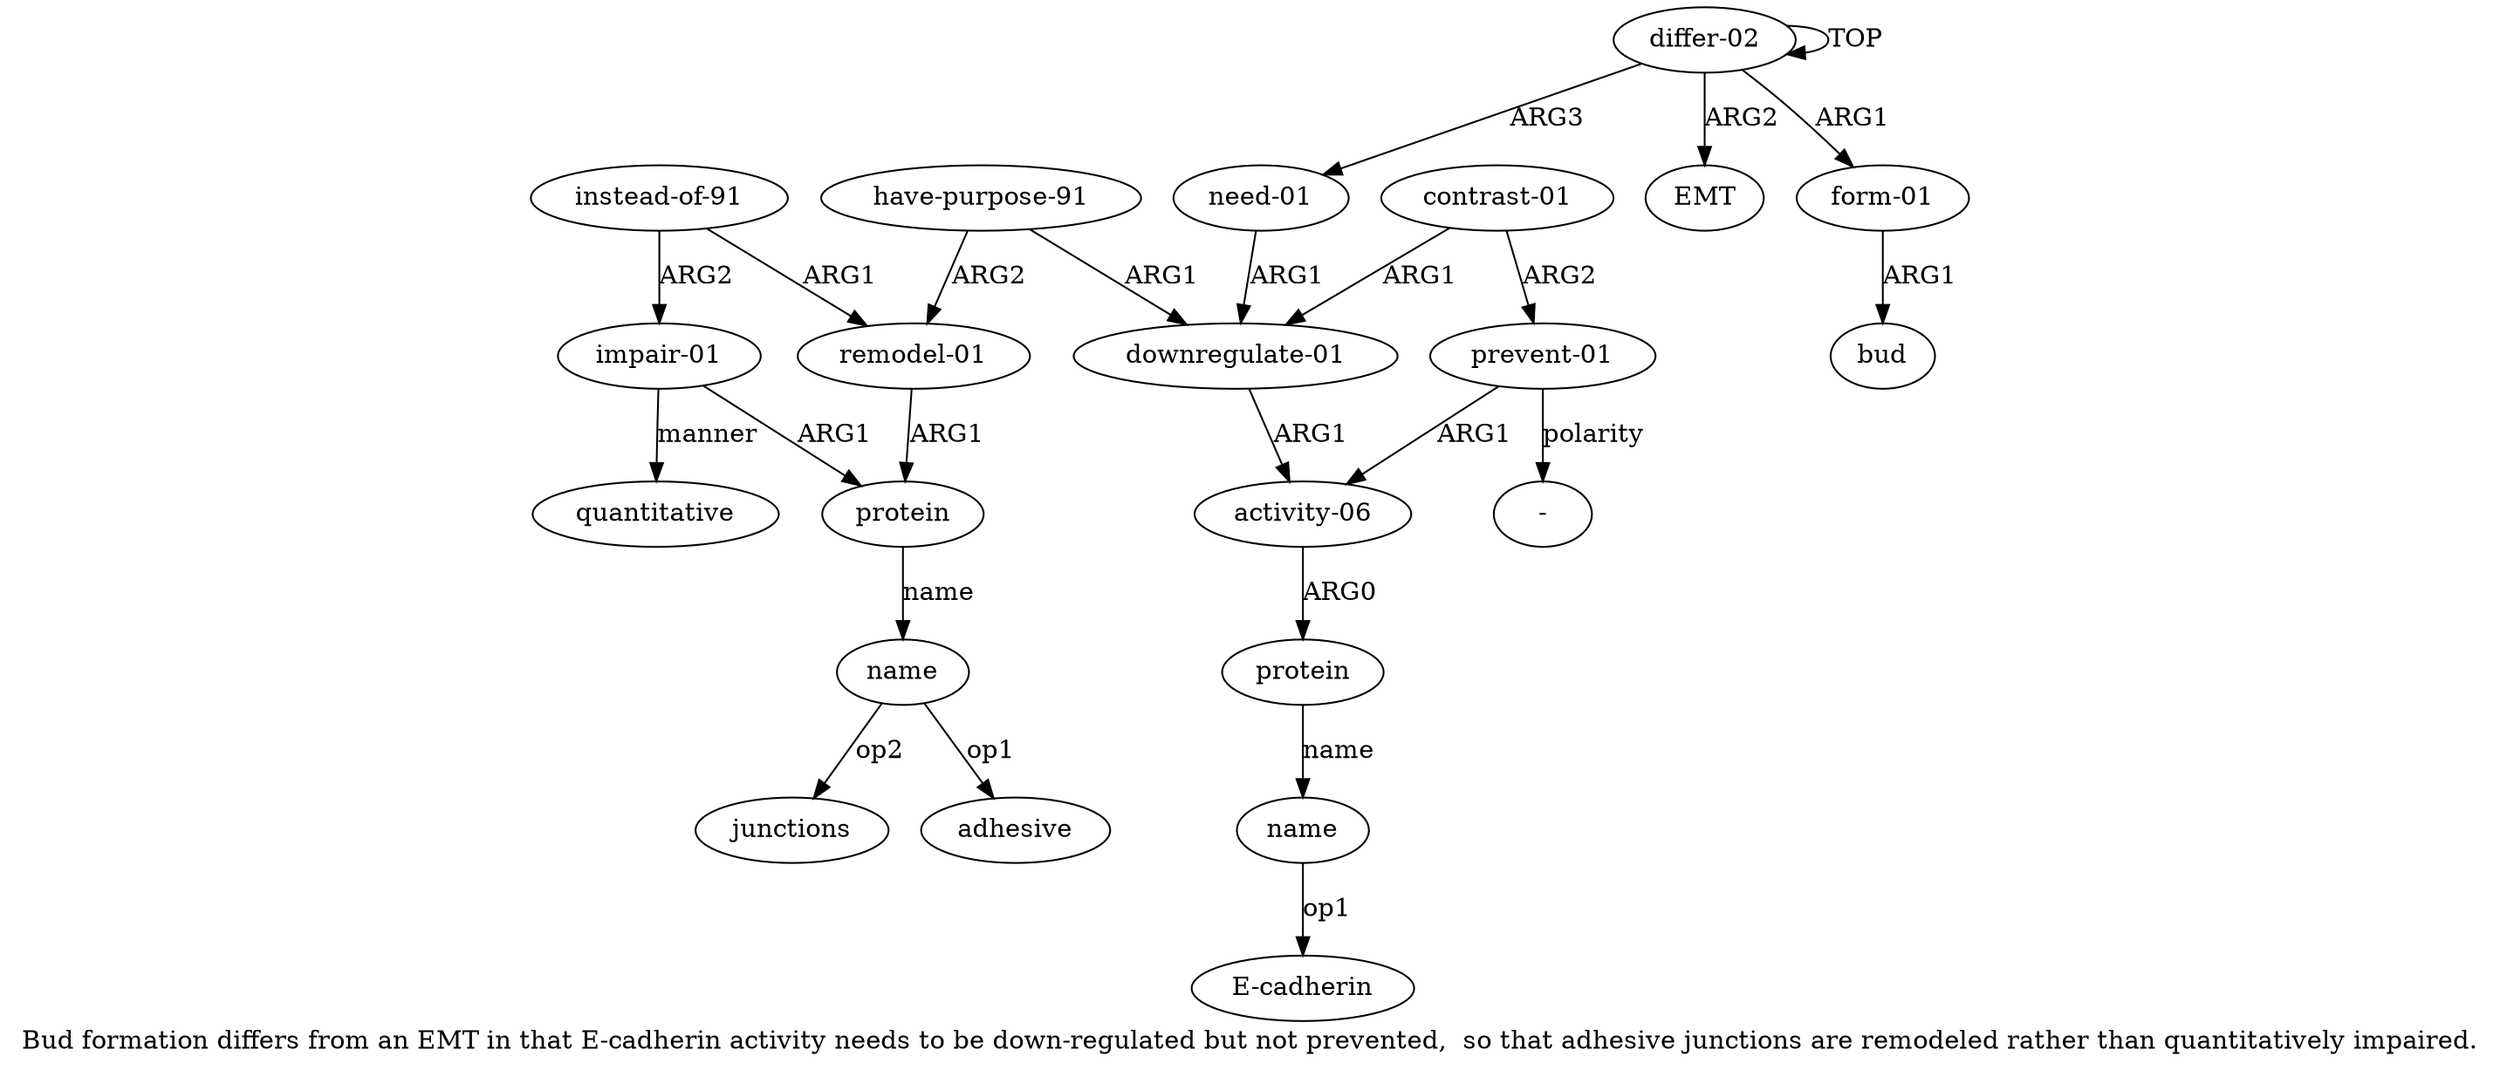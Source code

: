 digraph  {
	graph [label="Bud formation differs from an EMT in that E-cadherin activity needs to be down-regulated but not prevented,  so that adhesive junctions \
are remodeled rather than quantitatively impaired."];
	node [label="\N"];
	a15	 [color=black,
		gold_ind=15,
		gold_label="instead-of-91",
		label="instead-of-91",
		test_ind=15,
		test_label="instead-of-91"];
	a16	 [color=black,
		gold_ind=16,
		gold_label="impair-01",
		label="impair-01",
		test_ind=16,
		test_label="impair-01"];
	a15 -> a16 [key=0,
	color=black,
	gold_label=ARG2,
	label=ARG2,
	test_label=ARG2];
a12 [color=black,
	gold_ind=12,
	gold_label="remodel-01",
	label="remodel-01",
	test_ind=12,
	test_label="remodel-01"];
a15 -> a12 [key=0,
color=black,
gold_label=ARG1,
label=ARG1,
test_label=ARG1];
a14 [color=black,
gold_ind=14,
gold_label=name,
label=name,
test_ind=14,
test_label=name];
"a14 adhesive" [color=black,
gold_ind=-1,
gold_label=adhesive,
label=adhesive,
test_ind=-1,
test_label=adhesive];
a14 -> "a14 adhesive" [key=0,
color=black,
gold_label=op1,
label=op1,
test_label=op1];
"a14 junctions" [color=black,
gold_ind=-1,
gold_label=junctions,
label=junctions,
test_ind=-1,
test_label=junctions];
a14 -> "a14 junctions" [key=0,
color=black,
gold_label=op2,
label=op2,
test_label=op2];
a17 [color=black,
gold_ind=17,
gold_label=quantitative,
label=quantitative,
test_ind=17,
test_label=quantitative];
a16 -> a17 [key=0,
color=black,
gold_label=manner,
label=manner,
test_label=manner];
a13 [color=black,
gold_ind=13,
gold_label=protein,
label=protein,
test_ind=13,
test_label=protein];
a16 -> a13 [key=0,
color=black,
gold_label=ARG1,
label=ARG1,
test_label=ARG1];
a11 [color=black,
gold_ind=11,
gold_label="have-purpose-91",
label="have-purpose-91",
test_ind=11,
test_label="have-purpose-91"];
a11 -> a12 [key=0,
color=black,
gold_label=ARG2,
label=ARG2,
test_label=ARG2];
a5 [color=black,
gold_ind=5,
gold_label="downregulate-01",
label="downregulate-01",
test_ind=5,
test_label="downregulate-01"];
a11 -> a5 [key=0,
color=black,
gold_label=ARG1,
label=ARG1,
test_label=ARG1];
a10 [color=black,
gold_ind=10,
gold_label="prevent-01",
label="prevent-01",
test_ind=10,
test_label="prevent-01"];
a6 [color=black,
gold_ind=6,
gold_label="activity-06",
label="activity-06",
test_ind=6,
test_label="activity-06"];
a10 -> a6 [key=0,
color=black,
gold_label=ARG1,
label=ARG1,
test_label=ARG1];
"a10 -" [color=black,
gold_ind=-1,
gold_label="-",
label="-",
test_ind=-1,
test_label="-"];
a10 -> "a10 -" [key=0,
color=black,
gold_label=polarity,
label=polarity,
test_label=polarity];
a13 -> a14 [key=0,
color=black,
gold_label=name,
label=name,
test_label=name];
a12 -> a13 [key=0,
color=black,
gold_label=ARG1,
label=ARG1,
test_label=ARG1];
"a8 E-cadherin" [color=black,
gold_ind=-1,
gold_label="E-cadherin",
label="E-cadherin",
test_ind=-1,
test_label="E-cadherin"];
a1 [color=black,
gold_ind=1,
gold_label="form-01",
label="form-01",
test_ind=1,
test_label="form-01"];
a2 [color=black,
gold_ind=2,
gold_label=bud,
label=bud,
test_ind=2,
test_label=bud];
a1 -> a2 [key=0,
color=black,
gold_label=ARG1,
label=ARG1,
test_label=ARG1];
a0 [color=black,
gold_ind=0,
gold_label="differ-02",
label="differ-02",
test_ind=0,
test_label="differ-02"];
a0 -> a1 [key=0,
color=black,
gold_label=ARG1,
label=ARG1,
test_label=ARG1];
a0 -> a0 [key=0,
color=black,
gold_label=TOP,
label=TOP,
test_label=TOP];
a3 [color=black,
gold_ind=3,
gold_label=EMT,
label=EMT,
test_ind=3,
test_label=EMT];
a0 -> a3 [key=0,
color=black,
gold_label=ARG2,
label=ARG2,
test_label=ARG2];
a4 [color=black,
gold_ind=4,
gold_label="need-01",
label="need-01",
test_ind=4,
test_label="need-01"];
a0 -> a4 [key=0,
color=black,
gold_label=ARG3,
label=ARG3,
test_label=ARG3];
a5 -> a6 [key=0,
color=black,
gold_label=ARG1,
label=ARG1,
test_label=ARG1];
a4 -> a5 [key=0,
color=black,
gold_label=ARG1,
label=ARG1,
test_label=ARG1];
a7 [color=black,
gold_ind=7,
gold_label=protein,
label=protein,
test_ind=7,
test_label=protein];
a8 [color=black,
gold_ind=8,
gold_label=name,
label=name,
test_ind=8,
test_label=name];
a7 -> a8 [key=0,
color=black,
gold_label=name,
label=name,
test_label=name];
a6 -> a7 [key=0,
color=black,
gold_label=ARG0,
label=ARG0,
test_label=ARG0];
a9 [color=black,
gold_ind=9,
gold_label="contrast-01",
label="contrast-01",
test_ind=9,
test_label="contrast-01"];
a9 -> a10 [key=0,
color=black,
gold_label=ARG2,
label=ARG2,
test_label=ARG2];
a9 -> a5 [key=0,
color=black,
gold_label=ARG1,
label=ARG1,
test_label=ARG1];
a8 -> "a8 E-cadherin" [key=0,
color=black,
gold_label=op1,
label=op1,
test_label=op1];
}
